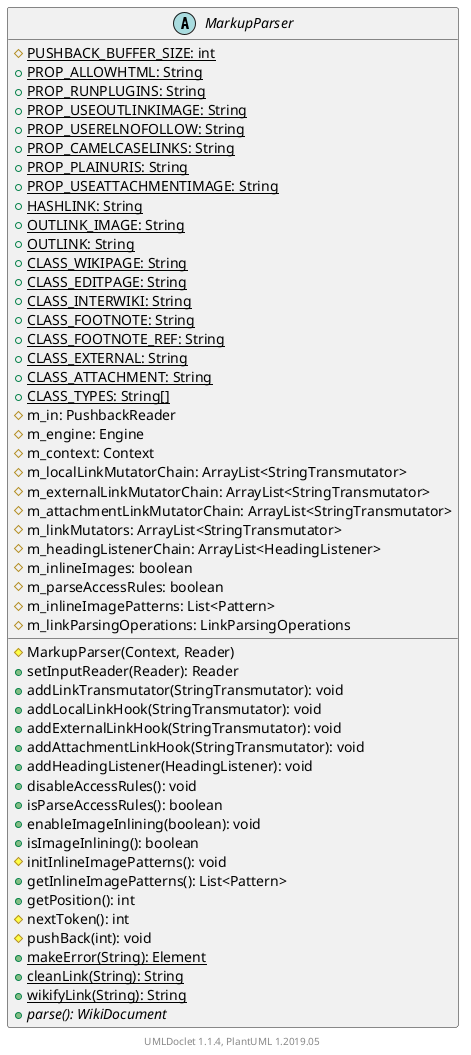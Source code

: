 @startuml

    abstract class MarkupParser [[MarkupParser.html]] {
        {static} #PUSHBACK_BUFFER_SIZE: int
        {static} +PROP_ALLOWHTML: String
        {static} +PROP_RUNPLUGINS: String
        {static} +PROP_USEOUTLINKIMAGE: String
        {static} +PROP_USERELNOFOLLOW: String
        {static} +PROP_CAMELCASELINKS: String
        {static} +PROP_PLAINURIS: String
        {static} +PROP_USEATTACHMENTIMAGE: String
        {static} +HASHLINK: String
        {static} +OUTLINK_IMAGE: String
        {static} +OUTLINK: String
        {static} +CLASS_WIKIPAGE: String
        {static} +CLASS_EDITPAGE: String
        {static} +CLASS_INTERWIKI: String
        {static} +CLASS_FOOTNOTE: String
        {static} +CLASS_FOOTNOTE_REF: String
        {static} +CLASS_EXTERNAL: String
        {static} +CLASS_ATTACHMENT: String
        {static} +CLASS_TYPES: String[]
        #m_in: PushbackReader
        #m_engine: Engine
        #m_context: Context
        #m_localLinkMutatorChain: ArrayList<StringTransmutator>
        #m_externalLinkMutatorChain: ArrayList<StringTransmutator>
        #m_attachmentLinkMutatorChain: ArrayList<StringTransmutator>
        #m_linkMutators: ArrayList<StringTransmutator>
        #m_headingListenerChain: ArrayList<HeadingListener>
        #m_inlineImages: boolean
        #m_parseAccessRules: boolean
        #m_inlineImagePatterns: List<Pattern>
        #m_linkParsingOperations: LinkParsingOperations
        #MarkupParser(Context, Reader)
        +setInputReader(Reader): Reader
        +addLinkTransmutator(StringTransmutator): void
        +addLocalLinkHook(StringTransmutator): void
        +addExternalLinkHook(StringTransmutator): void
        +addAttachmentLinkHook(StringTransmutator): void
        +addHeadingListener(HeadingListener): void
        +disableAccessRules(): void
        +isParseAccessRules(): boolean
        +enableImageInlining(boolean): void
        +isImageInlining(): boolean
        #initInlineImagePatterns(): void
        +getInlineImagePatterns(): List<Pattern>
        +getPosition(): int
        #nextToken(): int
        #pushBack(int): void
        {static} +makeError(String): Element
        {static} +cleanLink(String): String
        {static} +wikifyLink(String): String
        {abstract} +parse(): WikiDocument
    }


    center footer UMLDoclet 1.1.4, PlantUML 1.2019.05
@enduml
